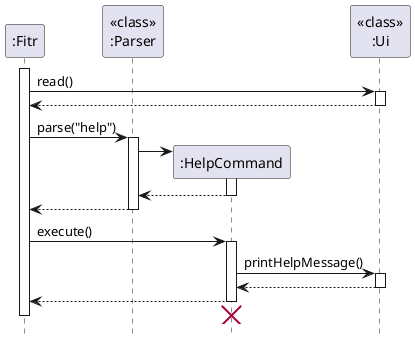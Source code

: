 @startuml
skinparam Shadowing false

participant ":Fitr"
participant "<<class>>\n:Parser"
participant ":HelpCommand"

activate ":Fitr"
":Fitr" -> "<<class>>\n:Ui" : read()
activate "<<class>>\n:Ui"
":Fitr" <-- "<<class>>\n:Ui"
deactivate "<<class>>\n:Ui"

":Fitr" -> "<<class>>\n:Parser" : parse("help")
activate "<<class>>\n:Parser"
create ":HelpCommand"
"<<class>>\n:Parser" -> ":HelpCommand" ++
return
":Fitr" <-- "<<class>>\n:Parser"
deactivate "<<class>>\n:Parser"


":Fitr" -> ":HelpCommand" : execute()
activate ":HelpCommand"
":HelpCommand" -> "<<class>>\n:Ui" : printHelpMessage()
activate "<<class>>\n:Ui"
return

":HelpCommand" --> ":Fitr"
deactivate ":HelpCommand"
'To position the delete symbol below activation bar
":HelpCommand" -[hidden]-> ":Fitr"
destroy ":HelpCommand"
deactivate ":Fitr"

hide footbox
@enduml
